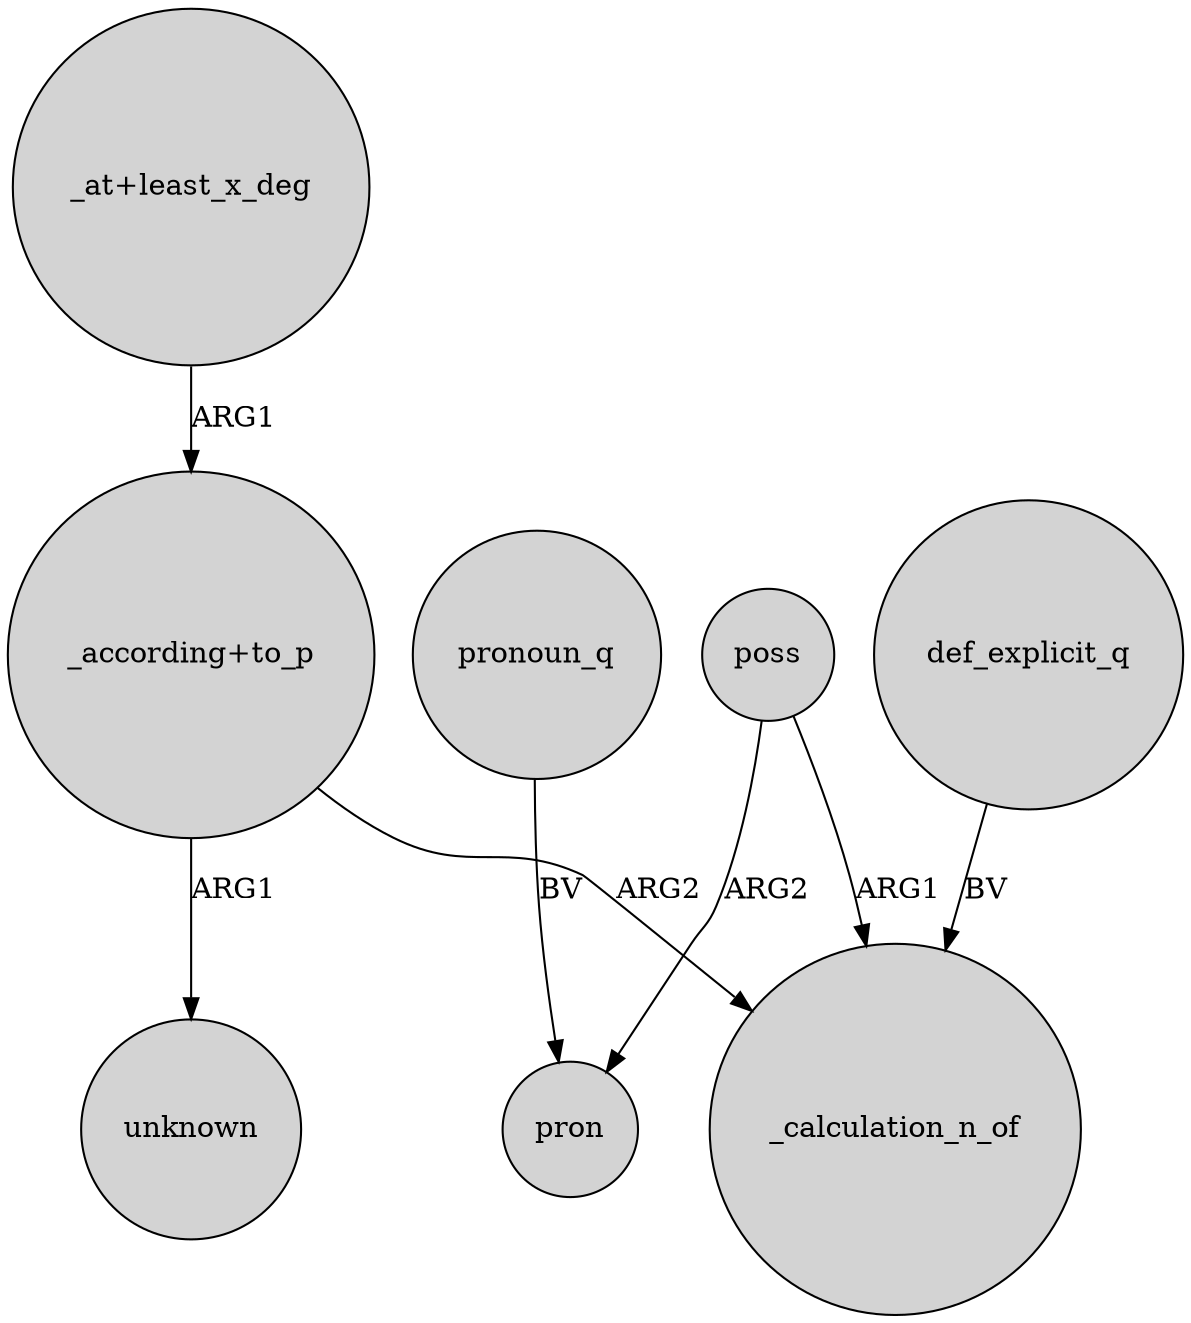 digraph {
	node [shape=circle style=filled]
	poss -> _calculation_n_of [label=ARG1]
	poss -> pron [label=ARG2]
	"_at+least_x_deg" -> "_according+to_p" [label=ARG1]
	"_according+to_p" -> _calculation_n_of [label=ARG2]
	def_explicit_q -> _calculation_n_of [label=BV]
	"_according+to_p" -> unknown [label=ARG1]
	pronoun_q -> pron [label=BV]
}
